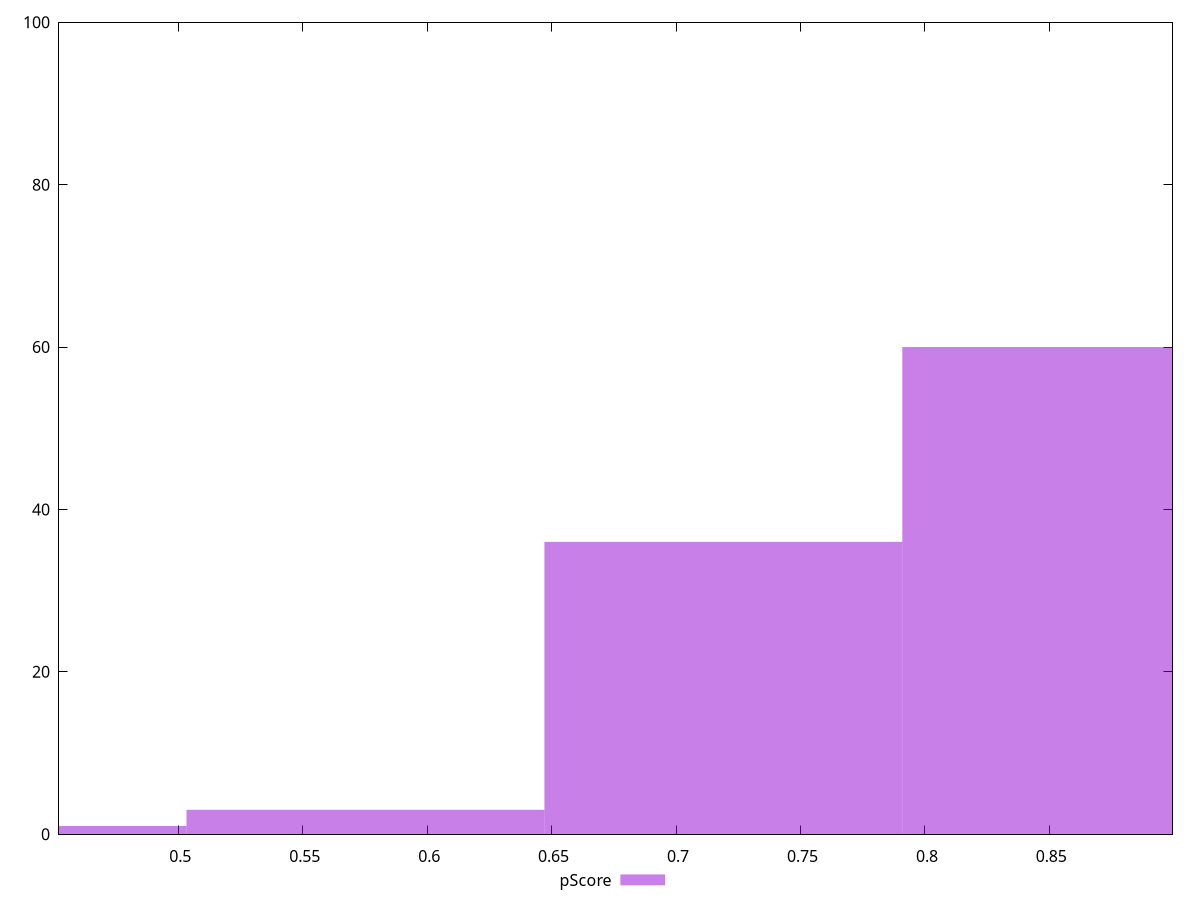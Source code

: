 reset

$pScore <<EOF
0.8628143830457504 60
0.575209588697167 3
0.7190119858714588 36
0.4314071915228752 1
EOF

set key outside below
set boxwidth 0.14380239717429175
set xrange [0.45208127837276524:0.8994706087546401]
set yrange [0:100]
set trange [0:100]
set style fill transparent solid 0.5 noborder
set terminal svg size 640, 490 enhanced background rgb 'white'
set output "reports/report_00027_2021-02-24T12-40-31.850Z/bootup-time/samples/astro/pScore/histogram.svg"

plot $pScore title "pScore" with boxes

reset
